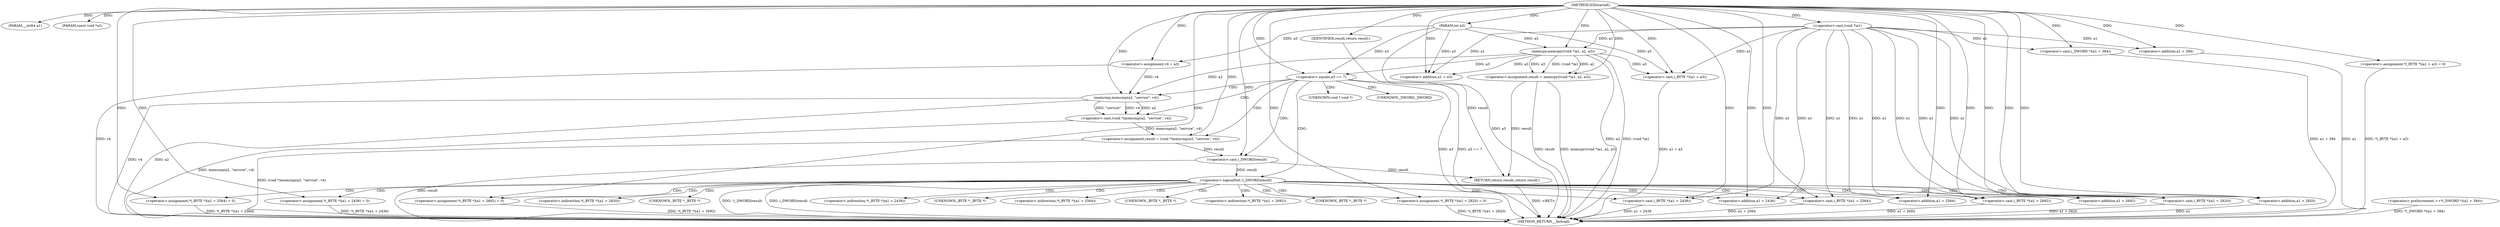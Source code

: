 digraph IGDstartelt {  
"1000103" [label = "(METHOD,IGDstartelt)" ]
"1000189" [label = "(METHOD_RETURN,__fastcall)" ]
"1000104" [label = "(PARAM,__int64 a1)" ]
"1000105" [label = "(PARAM,const void *a2)" ]
"1000106" [label = "(PARAM,int a3)" ]
"1000110" [label = "(<operator>.assignment,v4 = a3)" ]
"1000113" [label = "(<operator>.assignment,result = memcpy((void *)a1, a2, a3))" ]
"1000115" [label = "(memcpy,memcpy((void *)a1, a2, a3))" ]
"1000116" [label = "(<operator>.cast,(void *)a1)" ]
"1000121" [label = "(<operator>.assignment,*(_BYTE *)(a1 + a3) = 0)" ]
"1000123" [label = "(<operator>.cast,(_BYTE *)(a1 + a3))" ]
"1000125" [label = "(<operator>.addition,a1 + a3)" ]
"1000129" [label = "(<operator>.preIncrement,++*(_DWORD *)(a1 + 384))" ]
"1000131" [label = "(<operator>.cast,(_DWORD *)(a1 + 384))" ]
"1000133" [label = "(<operator>.addition,a1 + 384)" ]
"1000137" [label = "(<operator>.equals,a3 == 7)" ]
"1000141" [label = "(<operator>.assignment,result = (void *)memcmp(a2, \"service\", v4))" ]
"1000143" [label = "(<operator>.cast,(void *)memcmp(a2, \"service\", v4))" ]
"1000145" [label = "(memcmp,memcmp(a2, \"service\", v4))" ]
"1000150" [label = "(<operator>.logicalNot,!(_DWORD)result)" ]
"1000151" [label = "(<operator>.cast,(_DWORD)result)" ]
"1000155" [label = "(<operator>.assignment,*(_BYTE *)(a1 + 2436) = 0)" ]
"1000157" [label = "(<operator>.cast,(_BYTE *)(a1 + 2436))" ]
"1000159" [label = "(<operator>.addition,a1 + 2436)" ]
"1000163" [label = "(<operator>.assignment,*(_BYTE *)(a1 + 2564) = 0)" ]
"1000165" [label = "(<operator>.cast,(_BYTE *)(a1 + 2564))" ]
"1000167" [label = "(<operator>.addition,a1 + 2564)" ]
"1000171" [label = "(<operator>.assignment,*(_BYTE *)(a1 + 2692) = 0)" ]
"1000173" [label = "(<operator>.cast,(_BYTE *)(a1 + 2692))" ]
"1000175" [label = "(<operator>.addition,a1 + 2692)" ]
"1000179" [label = "(<operator>.assignment,*(_BYTE *)(a1 + 2820) = 0)" ]
"1000181" [label = "(<operator>.cast,(_BYTE *)(a1 + 2820))" ]
"1000183" [label = "(<operator>.addition,a1 + 2820)" ]
"1000187" [label = "(RETURN,return result;,return result;)" ]
"1000188" [label = "(IDENTIFIER,result,return result;)" ]
"1000144" [label = "(UNKNOWN,void *,void *)" ]
"1000152" [label = "(UNKNOWN,_DWORD,_DWORD)" ]
"1000156" [label = "(<operator>.indirection,*(_BYTE *)(a1 + 2436))" ]
"1000158" [label = "(UNKNOWN,_BYTE *,_BYTE *)" ]
"1000164" [label = "(<operator>.indirection,*(_BYTE *)(a1 + 2564))" ]
"1000166" [label = "(UNKNOWN,_BYTE *,_BYTE *)" ]
"1000172" [label = "(<operator>.indirection,*(_BYTE *)(a1 + 2692))" ]
"1000174" [label = "(UNKNOWN,_BYTE *,_BYTE *)" ]
"1000180" [label = "(<operator>.indirection,*(_BYTE *)(a1 + 2820))" ]
"1000182" [label = "(UNKNOWN,_BYTE *,_BYTE *)" ]
  "1000187" -> "1000189"  [ label = "DDG: <RET>"] 
  "1000141" -> "1000189"  [ label = "DDG: (void *)memcmp(a2, \"service\", v4)"] 
  "1000115" -> "1000189"  [ label = "DDG: a2"] 
  "1000137" -> "1000189"  [ label = "DDG: a3"] 
  "1000157" -> "1000189"  [ label = "DDG: a1 + 2436"] 
  "1000155" -> "1000189"  [ label = "DDG: *(_BYTE *)(a1 + 2436)"] 
  "1000113" -> "1000189"  [ label = "DDG: result"] 
  "1000143" -> "1000189"  [ label = "DDG: memcmp(a2, \"service\", v4)"] 
  "1000110" -> "1000189"  [ label = "DDG: v4"] 
  "1000163" -> "1000189"  [ label = "DDG: *(_BYTE *)(a1 + 2564)"] 
  "1000165" -> "1000189"  [ label = "DDG: a1 + 2564"] 
  "1000121" -> "1000189"  [ label = "DDG: *(_BYTE *)(a1 + a3)"] 
  "1000183" -> "1000189"  [ label = "DDG: a1"] 
  "1000129" -> "1000189"  [ label = "DDG: *(_DWORD *)(a1 + 384)"] 
  "1000137" -> "1000189"  [ label = "DDG: a3 == 7"] 
  "1000133" -> "1000189"  [ label = "DDG: a1"] 
  "1000151" -> "1000189"  [ label = "DDG: result"] 
  "1000181" -> "1000189"  [ label = "DDG: a1 + 2820"] 
  "1000131" -> "1000189"  [ label = "DDG: a1 + 384"] 
  "1000150" -> "1000189"  [ label = "DDG: !(_DWORD)result"] 
  "1000179" -> "1000189"  [ label = "DDG: *(_BYTE *)(a1 + 2820)"] 
  "1000145" -> "1000189"  [ label = "DDG: v4"] 
  "1000115" -> "1000189"  [ label = "DDG: (void *)a1"] 
  "1000113" -> "1000189"  [ label = "DDG: memcpy((void *)a1, a2, a3)"] 
  "1000123" -> "1000189"  [ label = "DDG: a1 + a3"] 
  "1000173" -> "1000189"  [ label = "DDG: a1 + 2692"] 
  "1000171" -> "1000189"  [ label = "DDG: *(_BYTE *)(a1 + 2692)"] 
  "1000145" -> "1000189"  [ label = "DDG: a2"] 
  "1000150" -> "1000189"  [ label = "DDG: (_DWORD)result"] 
  "1000106" -> "1000189"  [ label = "DDG: a3"] 
  "1000103" -> "1000104"  [ label = "DDG: "] 
  "1000103" -> "1000105"  [ label = "DDG: "] 
  "1000103" -> "1000106"  [ label = "DDG: "] 
  "1000106" -> "1000110"  [ label = "DDG: a3"] 
  "1000103" -> "1000110"  [ label = "DDG: "] 
  "1000115" -> "1000113"  [ label = "DDG: (void *)a1"] 
  "1000115" -> "1000113"  [ label = "DDG: a2"] 
  "1000115" -> "1000113"  [ label = "DDG: a3"] 
  "1000103" -> "1000113"  [ label = "DDG: "] 
  "1000116" -> "1000115"  [ label = "DDG: a1"] 
  "1000103" -> "1000116"  [ label = "DDG: "] 
  "1000103" -> "1000115"  [ label = "DDG: "] 
  "1000106" -> "1000115"  [ label = "DDG: a3"] 
  "1000103" -> "1000121"  [ label = "DDG: "] 
  "1000116" -> "1000123"  [ label = "DDG: a1"] 
  "1000103" -> "1000123"  [ label = "DDG: "] 
  "1000115" -> "1000123"  [ label = "DDG: a3"] 
  "1000106" -> "1000123"  [ label = "DDG: a3"] 
  "1000116" -> "1000125"  [ label = "DDG: a1"] 
  "1000103" -> "1000125"  [ label = "DDG: "] 
  "1000115" -> "1000125"  [ label = "DDG: a3"] 
  "1000106" -> "1000125"  [ label = "DDG: a3"] 
  "1000103" -> "1000131"  [ label = "DDG: "] 
  "1000116" -> "1000131"  [ label = "DDG: a1"] 
  "1000103" -> "1000133"  [ label = "DDG: "] 
  "1000116" -> "1000133"  [ label = "DDG: a1"] 
  "1000106" -> "1000137"  [ label = "DDG: a3"] 
  "1000103" -> "1000137"  [ label = "DDG: "] 
  "1000115" -> "1000137"  [ label = "DDG: a3"] 
  "1000143" -> "1000141"  [ label = "DDG: memcmp(a2, \"service\", v4)"] 
  "1000103" -> "1000141"  [ label = "DDG: "] 
  "1000145" -> "1000143"  [ label = "DDG: a2"] 
  "1000145" -> "1000143"  [ label = "DDG: \"service\""] 
  "1000145" -> "1000143"  [ label = "DDG: v4"] 
  "1000115" -> "1000145"  [ label = "DDG: a2"] 
  "1000103" -> "1000145"  [ label = "DDG: "] 
  "1000110" -> "1000145"  [ label = "DDG: v4"] 
  "1000151" -> "1000150"  [ label = "DDG: result"] 
  "1000141" -> "1000151"  [ label = "DDG: result"] 
  "1000103" -> "1000151"  [ label = "DDG: "] 
  "1000103" -> "1000155"  [ label = "DDG: "] 
  "1000103" -> "1000157"  [ label = "DDG: "] 
  "1000116" -> "1000157"  [ label = "DDG: a1"] 
  "1000103" -> "1000159"  [ label = "DDG: "] 
  "1000116" -> "1000159"  [ label = "DDG: a1"] 
  "1000103" -> "1000163"  [ label = "DDG: "] 
  "1000103" -> "1000165"  [ label = "DDG: "] 
  "1000116" -> "1000165"  [ label = "DDG: a1"] 
  "1000103" -> "1000167"  [ label = "DDG: "] 
  "1000116" -> "1000167"  [ label = "DDG: a1"] 
  "1000103" -> "1000171"  [ label = "DDG: "] 
  "1000103" -> "1000173"  [ label = "DDG: "] 
  "1000116" -> "1000173"  [ label = "DDG: a1"] 
  "1000103" -> "1000175"  [ label = "DDG: "] 
  "1000116" -> "1000175"  [ label = "DDG: a1"] 
  "1000103" -> "1000179"  [ label = "DDG: "] 
  "1000103" -> "1000181"  [ label = "DDG: "] 
  "1000116" -> "1000181"  [ label = "DDG: a1"] 
  "1000103" -> "1000183"  [ label = "DDG: "] 
  "1000116" -> "1000183"  [ label = "DDG: a1"] 
  "1000188" -> "1000187"  [ label = "DDG: result"] 
  "1000151" -> "1000187"  [ label = "DDG: result"] 
  "1000113" -> "1000187"  [ label = "DDG: result"] 
  "1000103" -> "1000188"  [ label = "DDG: "] 
  "1000137" -> "1000144"  [ label = "CDG: "] 
  "1000137" -> "1000143"  [ label = "CDG: "] 
  "1000137" -> "1000141"  [ label = "CDG: "] 
  "1000137" -> "1000152"  [ label = "CDG: "] 
  "1000137" -> "1000151"  [ label = "CDG: "] 
  "1000137" -> "1000150"  [ label = "CDG: "] 
  "1000137" -> "1000145"  [ label = "CDG: "] 
  "1000150" -> "1000175"  [ label = "CDG: "] 
  "1000150" -> "1000174"  [ label = "CDG: "] 
  "1000150" -> "1000173"  [ label = "CDG: "] 
  "1000150" -> "1000172"  [ label = "CDG: "] 
  "1000150" -> "1000171"  [ label = "CDG: "] 
  "1000150" -> "1000167"  [ label = "CDG: "] 
  "1000150" -> "1000166"  [ label = "CDG: "] 
  "1000150" -> "1000165"  [ label = "CDG: "] 
  "1000150" -> "1000164"  [ label = "CDG: "] 
  "1000150" -> "1000163"  [ label = "CDG: "] 
  "1000150" -> "1000183"  [ label = "CDG: "] 
  "1000150" -> "1000182"  [ label = "CDG: "] 
  "1000150" -> "1000181"  [ label = "CDG: "] 
  "1000150" -> "1000180"  [ label = "CDG: "] 
  "1000150" -> "1000179"  [ label = "CDG: "] 
  "1000150" -> "1000159"  [ label = "CDG: "] 
  "1000150" -> "1000158"  [ label = "CDG: "] 
  "1000150" -> "1000157"  [ label = "CDG: "] 
  "1000150" -> "1000156"  [ label = "CDG: "] 
  "1000150" -> "1000155"  [ label = "CDG: "] 
}

